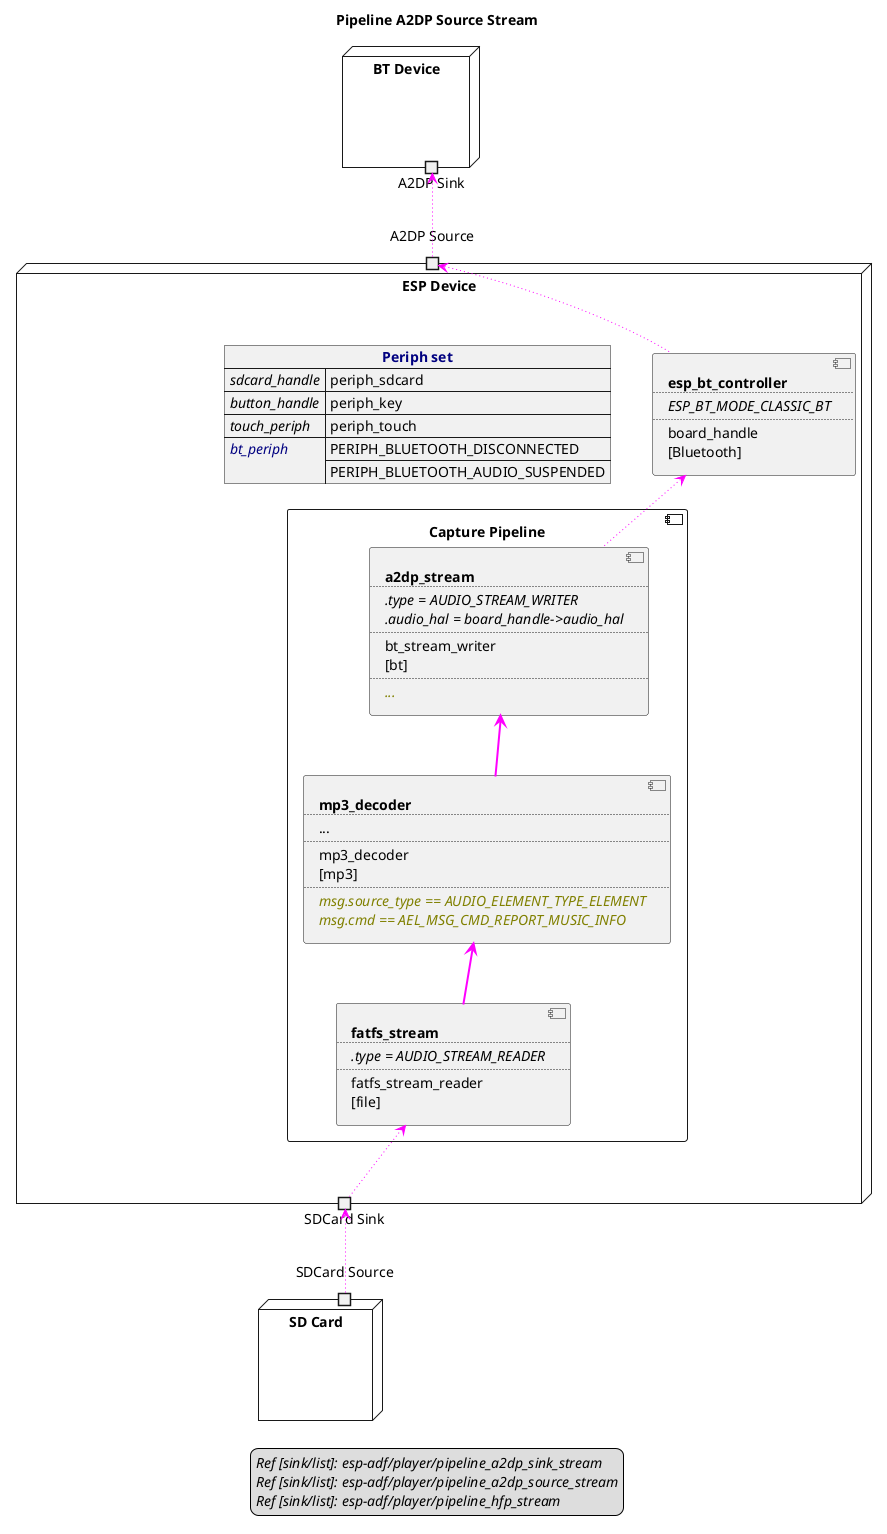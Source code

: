 ﻿@startuml pipeline_a2dp_source_stream
title Pipeline A2DP Source Stream
allowmixing

legend
//Ref [sink/list]: esp-adf/player/pipeline_a2dp_sink_stream//
//Ref [sink/list]: esp-adf/player/pipeline_a2dp_source_stream//
//Ref [sink/list]: esp-adf/player/pipeline_hfp_stream//
end legend

node "BT Device" as BTDevice  {
    portout "A2DP Sink" as BTDeviceA2DPSink
} 

node "ESP Device" as ESPDevice  {
    json "<b><color navy>Periph set" as periph_set {
        "<i>sdcard_handle": "periph_sdcard",
        "<i>button_handle": "periph_key",
        "<i>touch_periph":  "periph_touch",
        "<i><color navy>bt_periph": 
                            ["PERIPH_BLUETOOTH_DISCONNECTED", 
                             "PERIPH_BLUETOOTH_AUDIO_SUSPENDED"
        ]
    }

    portin "A2DP Source" as BTA2DPSource
    
    component BTController [
        <b>esp_bt_controller
        ....
        <i>ESP_BT_MODE_CLASSIC_BT
        ....
        board_handle
        [Bluetooth]
    ]

    component "Capture Pipeline" as CapturePipeline {

        component A2DPStream [
            <b>a2dp_stream
            ....
            <i>.type = AUDIO_STREAM_WRITER
            <i>.audio_hal = board_handle->audio_hal
            ....
            bt_stream_writer
            [bt]
            ....
            <i><color olive>...
        ]

        component Mp3Decoder [
            <b>mp3_decoder
            ....
            ...
            ....
            mp3_decoder
            [mp3]
            ....
            <i><color olive>msg.source_type == AUDIO_ELEMENT_TYPE_ELEMENT
            <i><color olive>msg.cmd == AEL_MSG_CMD_REPORT_MUSIC_INFO
        ]

        component FatfsStream [
            <b>fatfs_stream
            ....
            <i>.type = AUDIO_STREAM_READER
            ....
            fatfs_stream_reader
            [file]
        ]
    }

    portout "SDCard Sink" as SDCardSink
} 

node "SD Card" as SDCard  {
    portin "SDCard Source" as SDCardSource
}

BTDeviceA2DPSink <-- BTA2DPSource #line:fuchsia;line.dotted;text:fuchsia

BTA2DPSource<-- BTController    #line:fuchsia;line.dotted;text:fuchsia
BTController<-- A2DPStream      #line:fuchsia;line.dotted;text:fuchsia
A2DPStream  <-- Mp3Decoder      #line:fuchsia;line.bold;text:fuchsia
Mp3Decoder  <-- FatfsStream     #line:fuchsia;line.bold;text:fuchsia
FatfsStream <-- SDCardSink      #line:fuchsia;line.dotted;text:fuchsia

SDCardSink  <-- SDCardSource    #line:fuchsia;line.dotted;text:fuchsia

@enduml